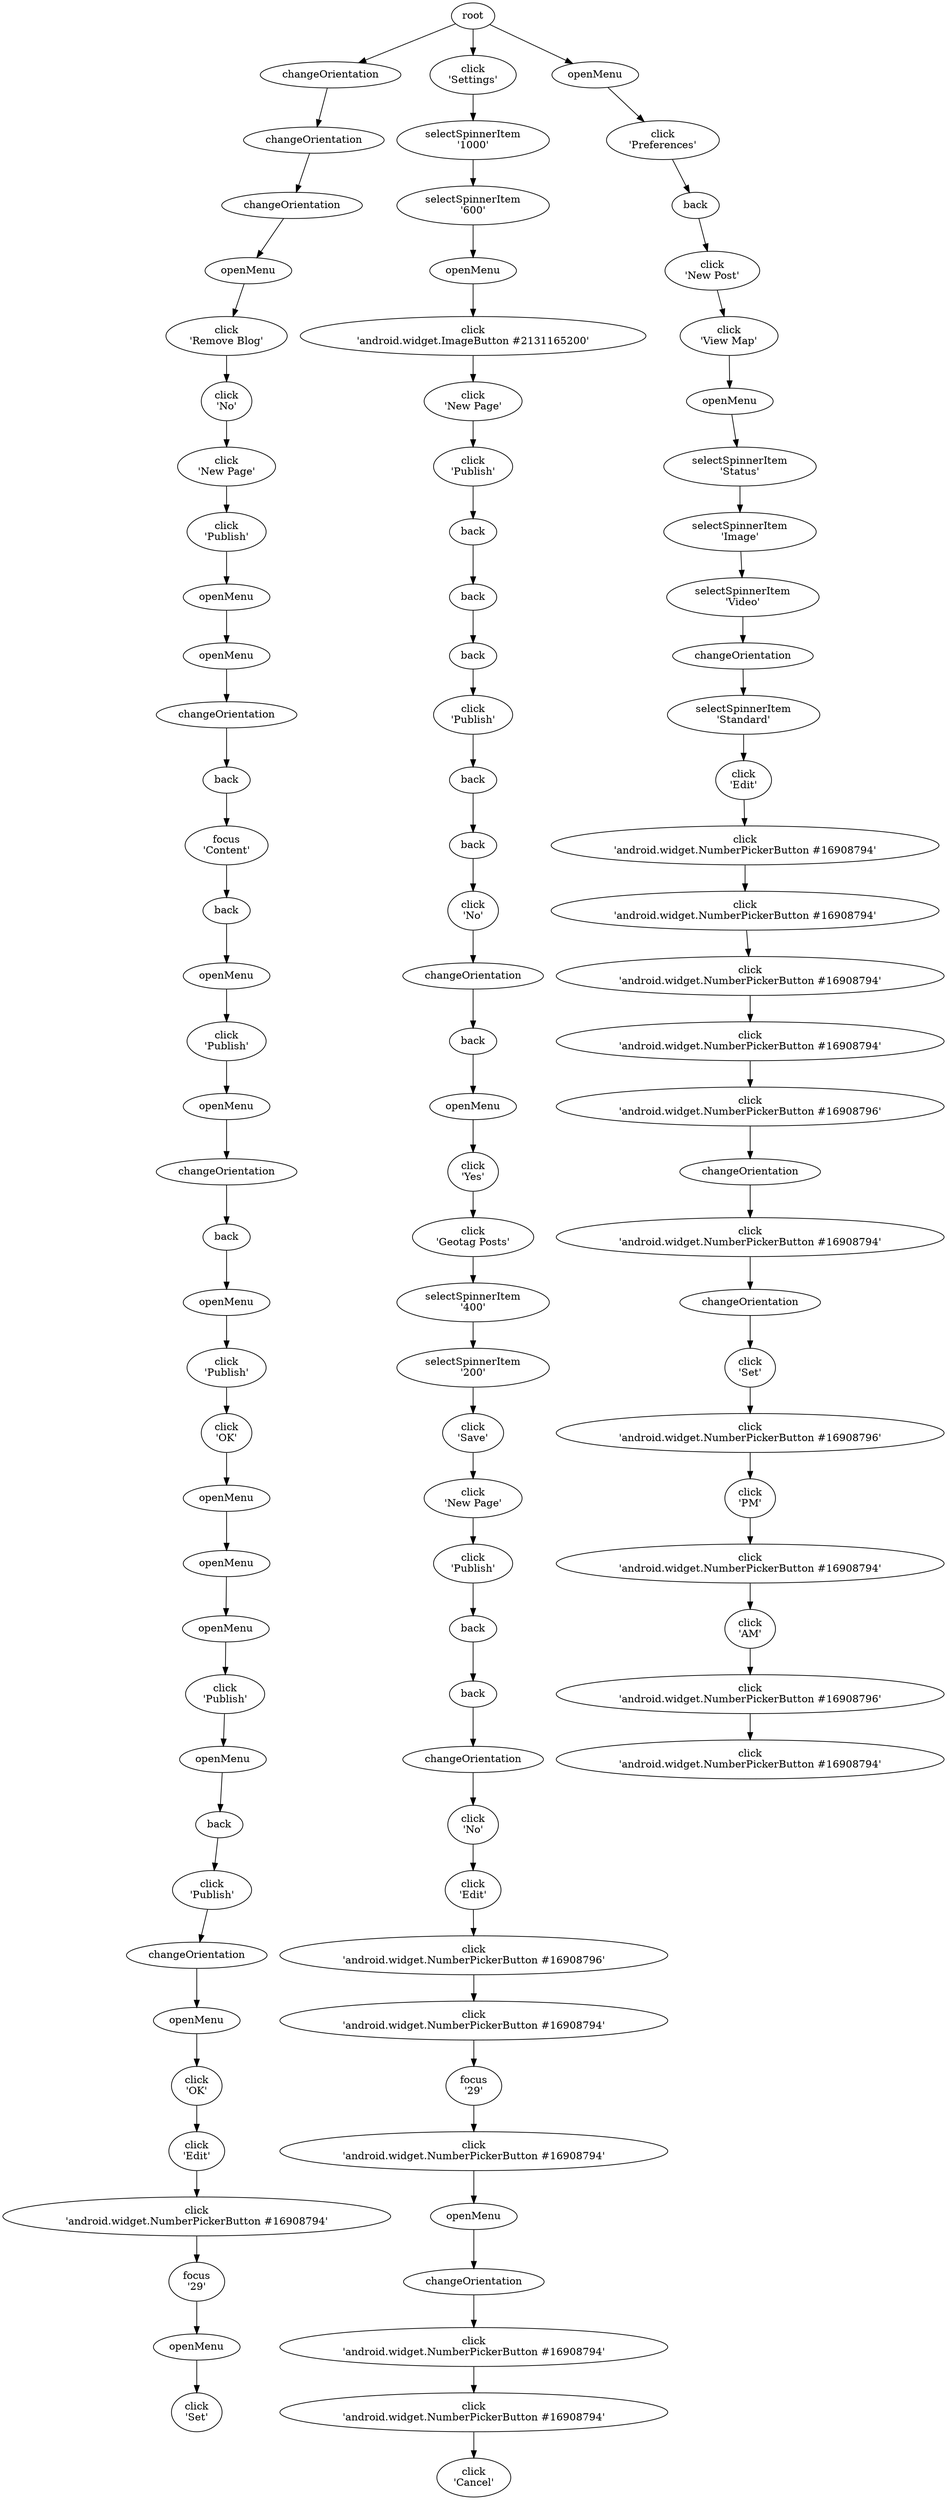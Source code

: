 digraph EFG {

## Edges

	root -> e1;
	e1 -> e17;
	e17 -> e33;
	e33 -> e48;
	e48 -> e52;
	e52 -> e58;
	e58 -> e67;
	e67 -> e80;
	e80 -> e86;
	e86 -> e90;
	e90 -> e95;
	e95 -> e97;
	e97 -> e100;
	e100 -> e115;
	e115 -> e122;
	e122 -> e126;
	e126 -> e132;
	e132 -> e137;
	e137 -> e139;
	e139 -> e146;
	e146 -> e150;
	e150 -> e154;
	e154 -> e162;
	e162 -> e168;
	e168 -> e174;
	e174 -> e178;
	e178 -> e184;
	e184 -> e187;
	e187 -> e192;
	e192 -> e199;
	e199 -> e202;
	e202 -> e204;
	e204 -> e209;
	e209 -> e214;
	e214 -> e232;
	e232 -> e254;
	e254 -> e265;
	root -> e280;
	e280 -> e295;
	e295 -> e310;
	e310 -> e340;
	e340 -> e357;
	e357 -> e379;
	e379 -> e393;
	e393 -> e398;
	e398 -> e404;
	e404 -> e409;
	e409 -> e414;
	e414 -> e419;
	e419 -> e425;
	e425 -> e429;
	e429 -> e438;
	e438 -> e442;
	e442 -> e448;
	e448 -> e450;
	e450 -> e467;
	e467 -> e478;
	e478 -> e495;
	e495 -> e525;
	e525 -> e535;
	e535 -> e549;
	e549 -> e554;
	e554 -> e560;
	e560 -> e567;
	e567 -> e569;
	e569 -> e574;
	e574 -> e581;
	e581 -> e599;
	e599 -> e611;
	e611 -> e624;
	e624 -> e647;
	e647 -> e662;
	e662 -> e669;
	e669 -> e680;
	e680 -> e701;
	root -> e705;
	e705 -> e708;
	e708 -> e717;
	e717 -> e723;
	e723 -> e738;
	e738 -> e770;
	e770 -> e784;
	e784 -> e798;
	e798 -> e821;
	e821 -> e843;
	e843 -> e854;
	e854 -> e865;
	e865 -> e883;
	e883 -> e900;
	e900 -> e908;
	e908 -> e922;
	e922 -> e941;
	e941 -> e963;
	e963 -> e967;
	e967 -> e991;
	e991 -> e1001;
	e1001 -> e1008;
	e1008 -> e1024;
	e1024 -> e1030;
	e1030 -> e1048;
	e1048 -> e1056;
	e1056 -> e1069;

## Nodes

	e1048 [label="click\n'AM'"];
	e340 [label="openMenu"];
	e90 [label="openMenu"];
	e202 [label="openMenu"];
	e478 [label="selectSpinnerItem\n'400'"];
	e738 [label="click\n'View Map'"];
	e209 [label="click\n'Edit'"];
	e535 [label="click\n'New Page'"];
	e150 [label="click\n'Publish'"];
	e865 [label="click\n'Edit'"];
	e295 [label="selectSpinnerItem\n'1000'"];
	e204 [label="click\n'OK'"];
	e154 [label="click\n'OK'"];
	e963 [label="changeOrientation"];
	e86 [label="openMenu"];
	e146 [label="openMenu"];
	e967 [label="click\n'android.widget.NumberPickerButton #16908794'"];
	e80 [label="click\n'Publish'"];
	e137 [label="changeOrientation"];
	e139 [label="back"];
	e1056 [label="click\n'android.widget.NumberPickerButton #16908796'"];
	e680 [label="click\n'android.widget.NumberPickerButton #16908794'"];
	e409 [label="back"];
	e549 [label="click\n'Publish'"];
	e854 [label="selectSpinnerItem\n'Standard'"];
	e162 [label="openMenu"];
	e132 [label="openMenu"];
	e404 [label="back"];
	e168 [label="openMenu"];
	e611 [label="focus\n'29'"];
	e17 [label="changeOrientation"];
	e599 [label="click\n'android.widget.NumberPickerButton #16908794'"];
	e126 [label="click\n'Publish'"];
	e717 [label="back"];
	e1024 [label="click\n'PM'"];
	e843 [label="changeOrientation"];
	e495 [label="selectSpinnerItem\n'200'"];
	e414 [label="click\n'Publish'"];
	e178 [label="click\n'Publish'"];
	e122 [label="openMenu"];
	e798 [label="selectSpinnerItem\n'Image'"];
	e419 [label="back"];
	e174 [label="openMenu"];
	e310 [label="selectSpinnerItem\n'600'"];
	e624 [label="click\n'android.widget.NumberPickerButton #16908794'"];
	e908 [label="click\n'android.widget.NumberPickerButton #16908794'"];
	e115 [label="back"];
	e900 [label="click\n'android.widget.NumberPickerButton #16908794'"];
	e723 [label="click\n'New Post'"];
	e1030 [label="click\n'android.widget.NumberPickerButton #16908794'"];
	e214 [label="click\n'android.widget.NumberPickerButton #16908794'"];
	e525 [label="click\n'Save'"];
	e95 [label="changeOrientation"];
	e97 [label="back"];
	e425 [label="back"];
	e280 [label="click\n'Settings'"];
	e184 [label="openMenu"];
	e187 [label="back"];
	e429 [label="click\n'No'"];
	e438 [label="changeOrientation"];
	e1001 [label="click\n'Set'"];
	e33 [label="changeOrientation"];
	e1008 [label="click\n'android.widget.NumberPickerButton #16908796'"];
	e705 [label="openMenu"];
	e574 [label="click\n'Edit'"];
	e701 [label="click\n'Cancel'"];
	e199 [label="changeOrientation"];
	e100 [label="focus\n'Content'"];
	e770 [label="openMenu"];
	e708 [label="click\n'Preferences'"];
	e192 [label="click\n'Publish'"];
	e232 [label="focus\n'29'"];
	e922 [label="click\n'android.widget.NumberPickerButton #16908794'"];
	e448 [label="openMenu"];
	e647 [label="openMenu"];
	e48 [label="openMenu"];
	e393 [label="click\n'Publish'"];
	e821 [label="selectSpinnerItem\n'Video'"];
	e991 [label="changeOrientation"];
	e398 [label="back"];
	e379 [label="click\n'New Page'"];
	e1 [label="changeOrientation"];
	e581 [label="click\n'android.widget.NumberPickerButton #16908796'"];
	e442 [label="back"];
	e784 [label="selectSpinnerItem\n'Status'"];
	e52 [label="click\n'Remove Blog'"];
	e883 [label="click\n'android.widget.NumberPickerButton #16908794'"];
	e265 [label="click\n'Set'"];
	e58 [label="click\n'No'"];
	e1069 [label="click\n'android.widget.NumberPickerButton #16908794'"];
	e554 [label="back"];
	e450 [label="click\n'Yes'"];
	e941 [label="click\n'android.widget.NumberPickerButton #16908796'"];
	e67 [label="click\n'New Page'"];
	e467 [label="click\n'Geotag Posts'"];
	e254 [label="openMenu"];
	e569 [label="click\n'No'"];
	e669 [label="click\n'android.widget.NumberPickerButton #16908794'"];
	e567 [label="changeOrientation"];
	e560 [label="back"];
	e662 [label="changeOrientation"];
	e357 [label="click\n'android.widget.ImageButton #2131165200'"];

}
